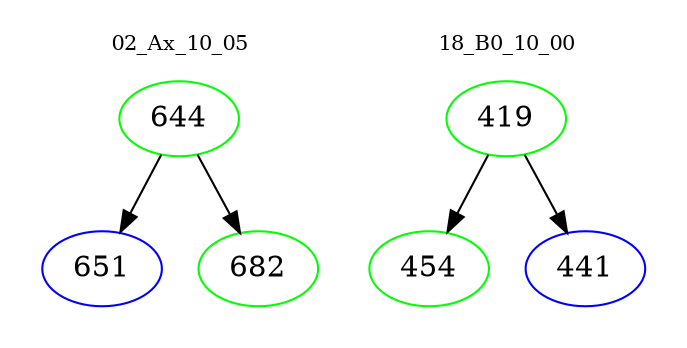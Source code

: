 digraph{
subgraph cluster_0 {
color = white
label = "02_Ax_10_05";
fontsize=10;
T0_644 [label="644", color="green"]
T0_644 -> T0_651 [color="black"]
T0_651 [label="651", color="blue"]
T0_644 -> T0_682 [color="black"]
T0_682 [label="682", color="green"]
}
subgraph cluster_1 {
color = white
label = "18_B0_10_00";
fontsize=10;
T1_419 [label="419", color="green"]
T1_419 -> T1_454 [color="black"]
T1_454 [label="454", color="green"]
T1_419 -> T1_441 [color="black"]
T1_441 [label="441", color="blue"]
}
}
